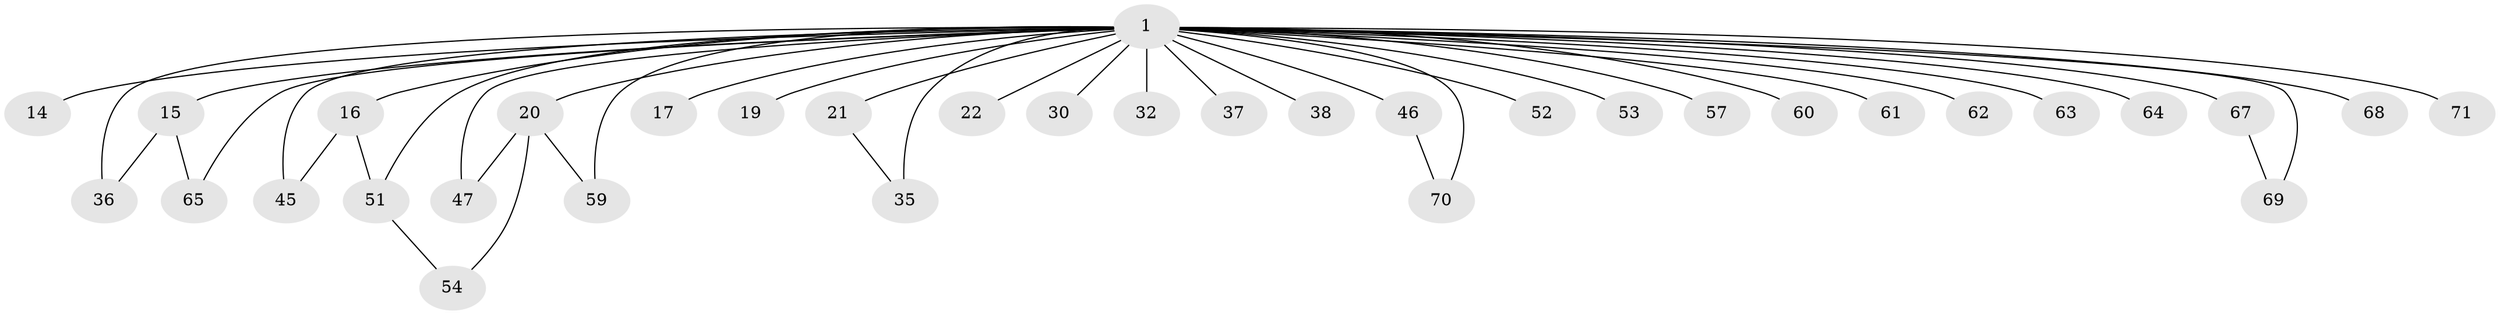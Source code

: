 // original degree distribution, {9: 0.014084507042253521, 25: 0.014084507042253521, 21: 0.014084507042253521, 19: 0.028169014084507043, 17: 0.014084507042253521, 16: 0.028169014084507043, 14: 0.014084507042253521, 20: 0.014084507042253521, 4: 0.09859154929577464, 2: 0.5211267605633803, 3: 0.2112676056338028, 6: 0.014084507042253521, 5: 0.014084507042253521}
// Generated by graph-tools (version 1.1) at 2025/14/03/09/25 04:14:05]
// undirected, 35 vertices, 44 edges
graph export_dot {
graph [start="1"]
  node [color=gray90,style=filled];
  1 [super="+2"];
  14;
  15 [super="+29"];
  16 [super="+27"];
  17;
  19 [super="+48"];
  20 [super="+28+26+33"];
  21 [super="+25"];
  22;
  30 [super="+49"];
  32 [super="+43"];
  35 [super="+66"];
  36 [super="+39"];
  37;
  38;
  45;
  46 [super="+55+58"];
  47;
  51;
  52;
  53;
  54;
  57;
  59;
  60;
  61;
  62;
  63;
  64;
  65;
  67;
  68;
  69;
  70;
  71;
  1 -- 14;
  1 -- 15 [weight=3];
  1 -- 16 [weight=3];
  1 -- 17 [weight=2];
  1 -- 19 [weight=2];
  1 -- 20 [weight=5];
  1 -- 21 [weight=3];
  1 -- 22 [weight=2];
  1 -- 30 [weight=3];
  1 -- 32 [weight=3];
  1 -- 35 [weight=2];
  1 -- 36 [weight=2];
  1 -- 37 [weight=3];
  1 -- 38 [weight=2];
  1 -- 45;
  1 -- 46 [weight=4];
  1 -- 47;
  1 -- 51;
  1 -- 52 [weight=2];
  1 -- 53;
  1 -- 57 [weight=2];
  1 -- 59;
  1 -- 60 [weight=2];
  1 -- 61 [weight=2];
  1 -- 62 [weight=2];
  1 -- 63 [weight=2];
  1 -- 64 [weight=2];
  1 -- 65;
  1 -- 67 [weight=2];
  1 -- 68;
  1 -- 69;
  1 -- 70;
  1 -- 71 [weight=2];
  15 -- 65;
  15 -- 36;
  16 -- 45;
  16 -- 51;
  20 -- 54;
  20 -- 59;
  20 -- 47;
  21 -- 35;
  46 -- 70;
  51 -- 54;
  67 -- 69;
}
